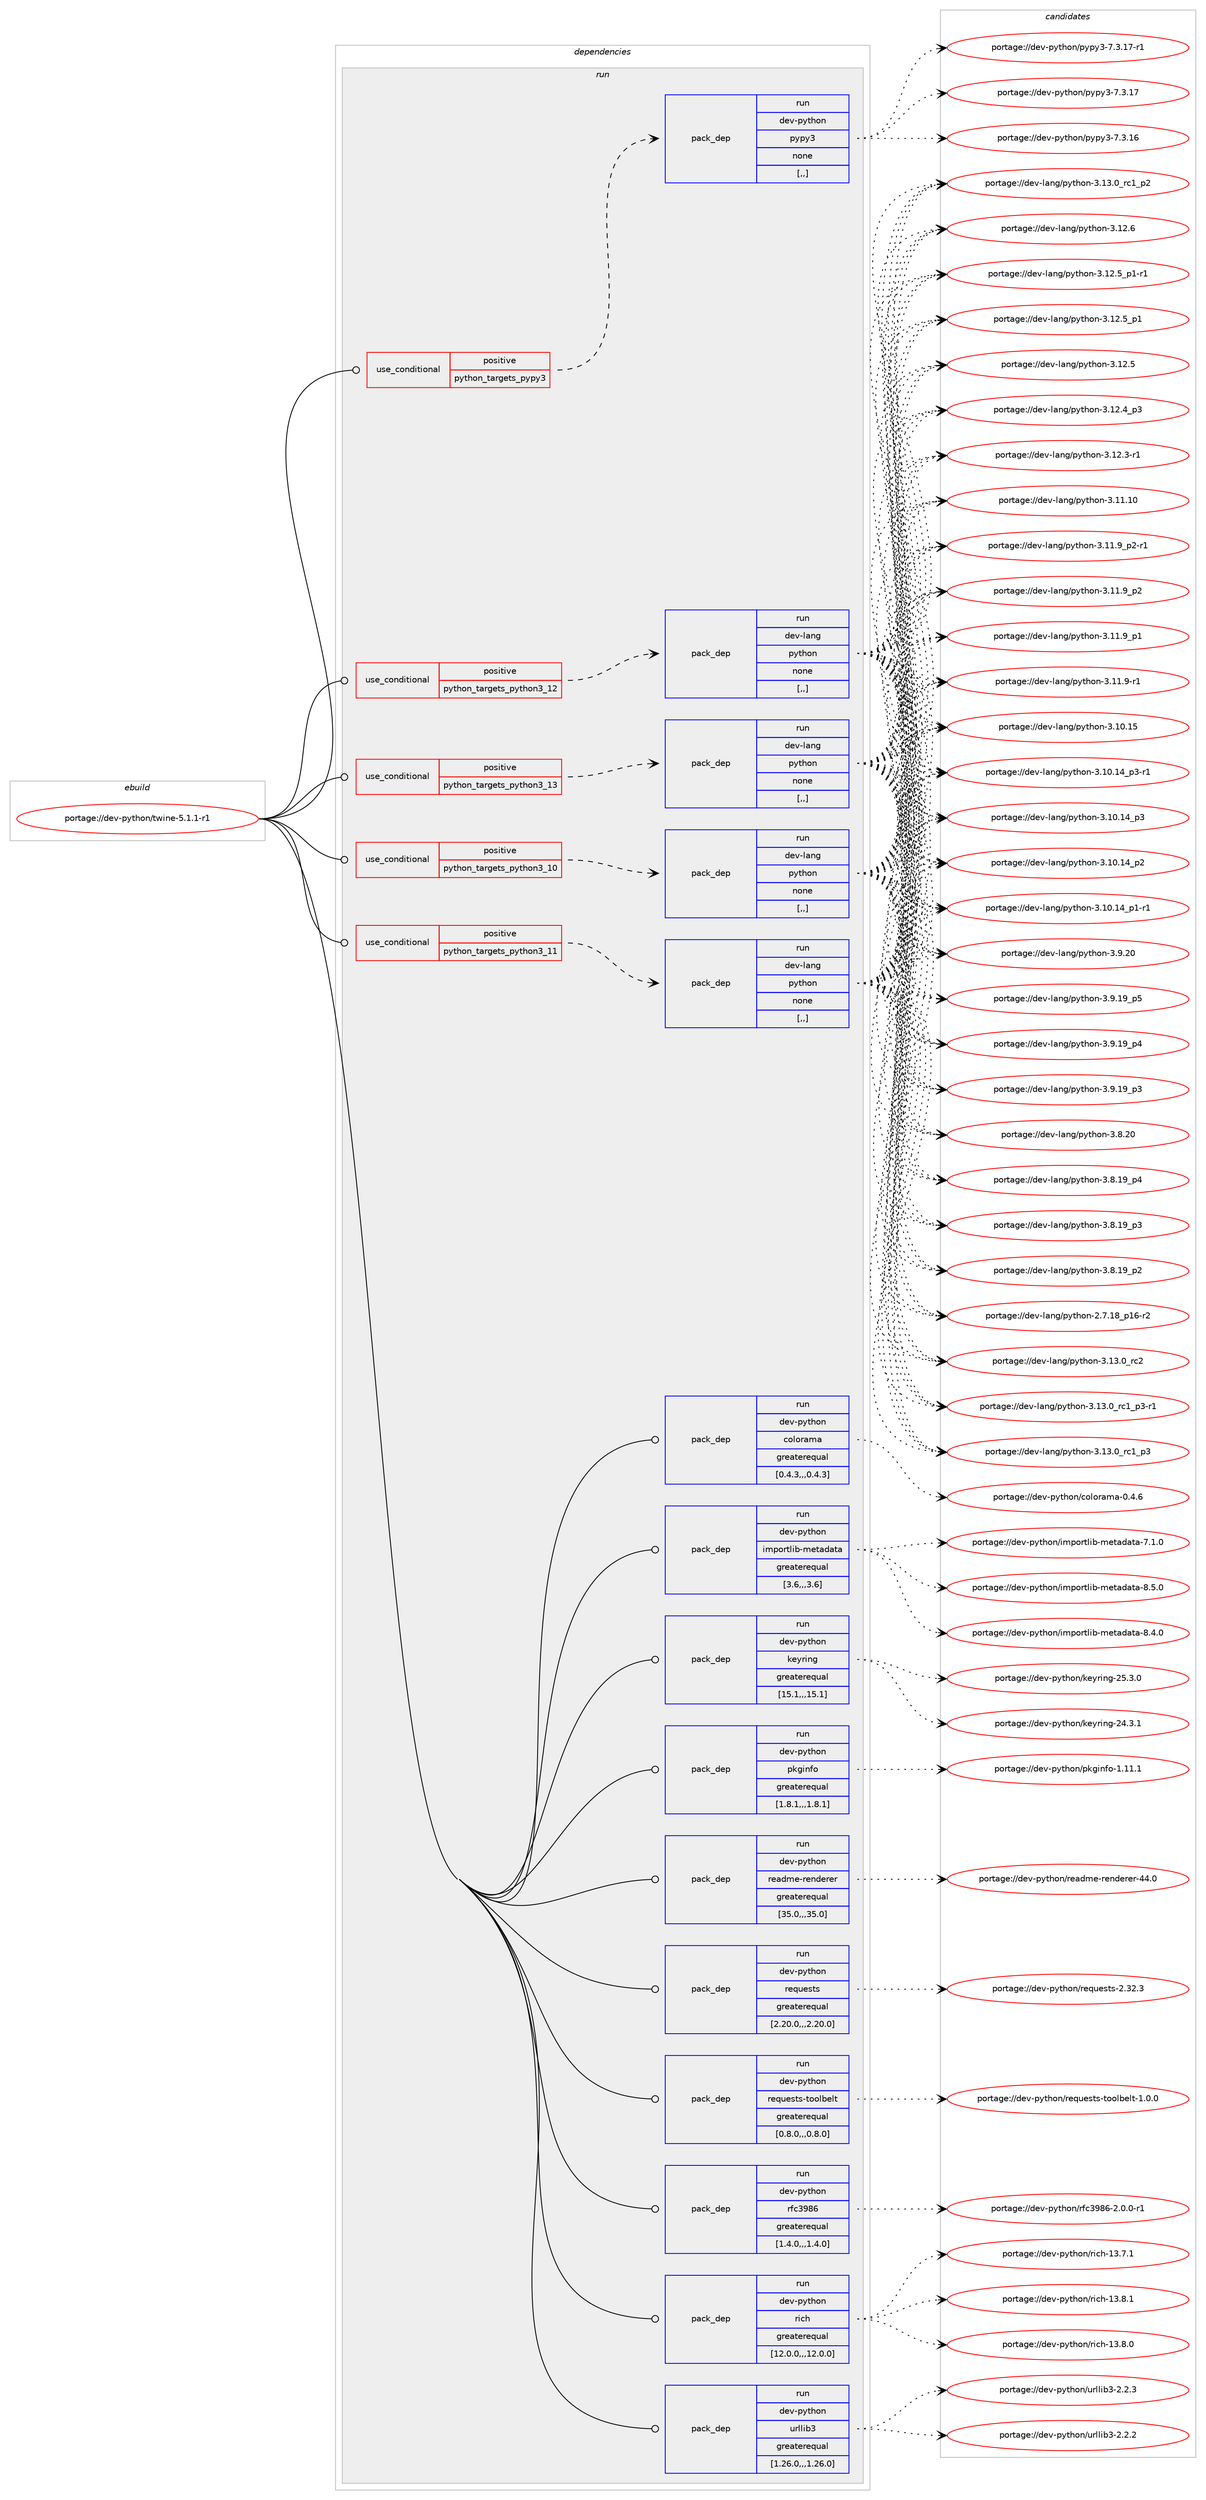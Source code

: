 digraph prolog {

# *************
# Graph options
# *************

newrank=true;
concentrate=true;
compound=true;
graph [rankdir=LR,fontname=Helvetica,fontsize=10,ranksep=1.5];#, ranksep=2.5, nodesep=0.2];
edge  [arrowhead=vee];
node  [fontname=Helvetica,fontsize=10];

# **********
# The ebuild
# **********

subgraph cluster_leftcol {
color=gray;
label=<<i>ebuild</i>>;
id [label="portage://dev-python/twine-5.1.1-r1", color=red, width=4, href="../dev-python/twine-5.1.1-r1.svg"];
}

# ****************
# The dependencies
# ****************

subgraph cluster_midcol {
color=gray;
label=<<i>dependencies</i>>;
subgraph cluster_compile {
fillcolor="#eeeeee";
style=filled;
label=<<i>compile</i>>;
}
subgraph cluster_compileandrun {
fillcolor="#eeeeee";
style=filled;
label=<<i>compile and run</i>>;
}
subgraph cluster_run {
fillcolor="#eeeeee";
style=filled;
label=<<i>run</i>>;
subgraph cond171386 {
dependency661655 [label=<<TABLE BORDER="0" CELLBORDER="1" CELLSPACING="0" CELLPADDING="4"><TR><TD ROWSPAN="3" CELLPADDING="10">use_conditional</TD></TR><TR><TD>positive</TD></TR><TR><TD>python_targets_pypy3</TD></TR></TABLE>>, shape=none, color=red];
subgraph pack485402 {
dependency661656 [label=<<TABLE BORDER="0" CELLBORDER="1" CELLSPACING="0" CELLPADDING="4" WIDTH="220"><TR><TD ROWSPAN="6" CELLPADDING="30">pack_dep</TD></TR><TR><TD WIDTH="110">run</TD></TR><TR><TD>dev-python</TD></TR><TR><TD>pypy3</TD></TR><TR><TD>none</TD></TR><TR><TD>[,,]</TD></TR></TABLE>>, shape=none, color=blue];
}
dependency661655:e -> dependency661656:w [weight=20,style="dashed",arrowhead="vee"];
}
id:e -> dependency661655:w [weight=20,style="solid",arrowhead="odot"];
subgraph cond171387 {
dependency661657 [label=<<TABLE BORDER="0" CELLBORDER="1" CELLSPACING="0" CELLPADDING="4"><TR><TD ROWSPAN="3" CELLPADDING="10">use_conditional</TD></TR><TR><TD>positive</TD></TR><TR><TD>python_targets_python3_10</TD></TR></TABLE>>, shape=none, color=red];
subgraph pack485403 {
dependency661658 [label=<<TABLE BORDER="0" CELLBORDER="1" CELLSPACING="0" CELLPADDING="4" WIDTH="220"><TR><TD ROWSPAN="6" CELLPADDING="30">pack_dep</TD></TR><TR><TD WIDTH="110">run</TD></TR><TR><TD>dev-lang</TD></TR><TR><TD>python</TD></TR><TR><TD>none</TD></TR><TR><TD>[,,]</TD></TR></TABLE>>, shape=none, color=blue];
}
dependency661657:e -> dependency661658:w [weight=20,style="dashed",arrowhead="vee"];
}
id:e -> dependency661657:w [weight=20,style="solid",arrowhead="odot"];
subgraph cond171388 {
dependency661659 [label=<<TABLE BORDER="0" CELLBORDER="1" CELLSPACING="0" CELLPADDING="4"><TR><TD ROWSPAN="3" CELLPADDING="10">use_conditional</TD></TR><TR><TD>positive</TD></TR><TR><TD>python_targets_python3_11</TD></TR></TABLE>>, shape=none, color=red];
subgraph pack485404 {
dependency661660 [label=<<TABLE BORDER="0" CELLBORDER="1" CELLSPACING="0" CELLPADDING="4" WIDTH="220"><TR><TD ROWSPAN="6" CELLPADDING="30">pack_dep</TD></TR><TR><TD WIDTH="110">run</TD></TR><TR><TD>dev-lang</TD></TR><TR><TD>python</TD></TR><TR><TD>none</TD></TR><TR><TD>[,,]</TD></TR></TABLE>>, shape=none, color=blue];
}
dependency661659:e -> dependency661660:w [weight=20,style="dashed",arrowhead="vee"];
}
id:e -> dependency661659:w [weight=20,style="solid",arrowhead="odot"];
subgraph cond171389 {
dependency661661 [label=<<TABLE BORDER="0" CELLBORDER="1" CELLSPACING="0" CELLPADDING="4"><TR><TD ROWSPAN="3" CELLPADDING="10">use_conditional</TD></TR><TR><TD>positive</TD></TR><TR><TD>python_targets_python3_12</TD></TR></TABLE>>, shape=none, color=red];
subgraph pack485405 {
dependency661662 [label=<<TABLE BORDER="0" CELLBORDER="1" CELLSPACING="0" CELLPADDING="4" WIDTH="220"><TR><TD ROWSPAN="6" CELLPADDING="30">pack_dep</TD></TR><TR><TD WIDTH="110">run</TD></TR><TR><TD>dev-lang</TD></TR><TR><TD>python</TD></TR><TR><TD>none</TD></TR><TR><TD>[,,]</TD></TR></TABLE>>, shape=none, color=blue];
}
dependency661661:e -> dependency661662:w [weight=20,style="dashed",arrowhead="vee"];
}
id:e -> dependency661661:w [weight=20,style="solid",arrowhead="odot"];
subgraph cond171390 {
dependency661663 [label=<<TABLE BORDER="0" CELLBORDER="1" CELLSPACING="0" CELLPADDING="4"><TR><TD ROWSPAN="3" CELLPADDING="10">use_conditional</TD></TR><TR><TD>positive</TD></TR><TR><TD>python_targets_python3_13</TD></TR></TABLE>>, shape=none, color=red];
subgraph pack485406 {
dependency661664 [label=<<TABLE BORDER="0" CELLBORDER="1" CELLSPACING="0" CELLPADDING="4" WIDTH="220"><TR><TD ROWSPAN="6" CELLPADDING="30">pack_dep</TD></TR><TR><TD WIDTH="110">run</TD></TR><TR><TD>dev-lang</TD></TR><TR><TD>python</TD></TR><TR><TD>none</TD></TR><TR><TD>[,,]</TD></TR></TABLE>>, shape=none, color=blue];
}
dependency661663:e -> dependency661664:w [weight=20,style="dashed",arrowhead="vee"];
}
id:e -> dependency661663:w [weight=20,style="solid",arrowhead="odot"];
subgraph pack485407 {
dependency661665 [label=<<TABLE BORDER="0" CELLBORDER="1" CELLSPACING="0" CELLPADDING="4" WIDTH="220"><TR><TD ROWSPAN="6" CELLPADDING="30">pack_dep</TD></TR><TR><TD WIDTH="110">run</TD></TR><TR><TD>dev-python</TD></TR><TR><TD>colorama</TD></TR><TR><TD>greaterequal</TD></TR><TR><TD>[0.4.3,,,0.4.3]</TD></TR></TABLE>>, shape=none, color=blue];
}
id:e -> dependency661665:w [weight=20,style="solid",arrowhead="odot"];
subgraph pack485408 {
dependency661666 [label=<<TABLE BORDER="0" CELLBORDER="1" CELLSPACING="0" CELLPADDING="4" WIDTH="220"><TR><TD ROWSPAN="6" CELLPADDING="30">pack_dep</TD></TR><TR><TD WIDTH="110">run</TD></TR><TR><TD>dev-python</TD></TR><TR><TD>importlib-metadata</TD></TR><TR><TD>greaterequal</TD></TR><TR><TD>[3.6,,,3.6]</TD></TR></TABLE>>, shape=none, color=blue];
}
id:e -> dependency661666:w [weight=20,style="solid",arrowhead="odot"];
subgraph pack485409 {
dependency661667 [label=<<TABLE BORDER="0" CELLBORDER="1" CELLSPACING="0" CELLPADDING="4" WIDTH="220"><TR><TD ROWSPAN="6" CELLPADDING="30">pack_dep</TD></TR><TR><TD WIDTH="110">run</TD></TR><TR><TD>dev-python</TD></TR><TR><TD>keyring</TD></TR><TR><TD>greaterequal</TD></TR><TR><TD>[15.1,,,15.1]</TD></TR></TABLE>>, shape=none, color=blue];
}
id:e -> dependency661667:w [weight=20,style="solid",arrowhead="odot"];
subgraph pack485410 {
dependency661668 [label=<<TABLE BORDER="0" CELLBORDER="1" CELLSPACING="0" CELLPADDING="4" WIDTH="220"><TR><TD ROWSPAN="6" CELLPADDING="30">pack_dep</TD></TR><TR><TD WIDTH="110">run</TD></TR><TR><TD>dev-python</TD></TR><TR><TD>pkginfo</TD></TR><TR><TD>greaterequal</TD></TR><TR><TD>[1.8.1,,,1.8.1]</TD></TR></TABLE>>, shape=none, color=blue];
}
id:e -> dependency661668:w [weight=20,style="solid",arrowhead="odot"];
subgraph pack485411 {
dependency661669 [label=<<TABLE BORDER="0" CELLBORDER="1" CELLSPACING="0" CELLPADDING="4" WIDTH="220"><TR><TD ROWSPAN="6" CELLPADDING="30">pack_dep</TD></TR><TR><TD WIDTH="110">run</TD></TR><TR><TD>dev-python</TD></TR><TR><TD>readme-renderer</TD></TR><TR><TD>greaterequal</TD></TR><TR><TD>[35.0,,,35.0]</TD></TR></TABLE>>, shape=none, color=blue];
}
id:e -> dependency661669:w [weight=20,style="solid",arrowhead="odot"];
subgraph pack485412 {
dependency661670 [label=<<TABLE BORDER="0" CELLBORDER="1" CELLSPACING="0" CELLPADDING="4" WIDTH="220"><TR><TD ROWSPAN="6" CELLPADDING="30">pack_dep</TD></TR><TR><TD WIDTH="110">run</TD></TR><TR><TD>dev-python</TD></TR><TR><TD>requests</TD></TR><TR><TD>greaterequal</TD></TR><TR><TD>[2.20.0,,,2.20.0]</TD></TR></TABLE>>, shape=none, color=blue];
}
id:e -> dependency661670:w [weight=20,style="solid",arrowhead="odot"];
subgraph pack485413 {
dependency661671 [label=<<TABLE BORDER="0" CELLBORDER="1" CELLSPACING="0" CELLPADDING="4" WIDTH="220"><TR><TD ROWSPAN="6" CELLPADDING="30">pack_dep</TD></TR><TR><TD WIDTH="110">run</TD></TR><TR><TD>dev-python</TD></TR><TR><TD>requests-toolbelt</TD></TR><TR><TD>greaterequal</TD></TR><TR><TD>[0.8.0,,,0.8.0]</TD></TR></TABLE>>, shape=none, color=blue];
}
id:e -> dependency661671:w [weight=20,style="solid",arrowhead="odot"];
subgraph pack485414 {
dependency661672 [label=<<TABLE BORDER="0" CELLBORDER="1" CELLSPACING="0" CELLPADDING="4" WIDTH="220"><TR><TD ROWSPAN="6" CELLPADDING="30">pack_dep</TD></TR><TR><TD WIDTH="110">run</TD></TR><TR><TD>dev-python</TD></TR><TR><TD>rfc3986</TD></TR><TR><TD>greaterequal</TD></TR><TR><TD>[1.4.0,,,1.4.0]</TD></TR></TABLE>>, shape=none, color=blue];
}
id:e -> dependency661672:w [weight=20,style="solid",arrowhead="odot"];
subgraph pack485415 {
dependency661673 [label=<<TABLE BORDER="0" CELLBORDER="1" CELLSPACING="0" CELLPADDING="4" WIDTH="220"><TR><TD ROWSPAN="6" CELLPADDING="30">pack_dep</TD></TR><TR><TD WIDTH="110">run</TD></TR><TR><TD>dev-python</TD></TR><TR><TD>rich</TD></TR><TR><TD>greaterequal</TD></TR><TR><TD>[12.0.0,,,12.0.0]</TD></TR></TABLE>>, shape=none, color=blue];
}
id:e -> dependency661673:w [weight=20,style="solid",arrowhead="odot"];
subgraph pack485416 {
dependency661674 [label=<<TABLE BORDER="0" CELLBORDER="1" CELLSPACING="0" CELLPADDING="4" WIDTH="220"><TR><TD ROWSPAN="6" CELLPADDING="30">pack_dep</TD></TR><TR><TD WIDTH="110">run</TD></TR><TR><TD>dev-python</TD></TR><TR><TD>urllib3</TD></TR><TR><TD>greaterequal</TD></TR><TR><TD>[1.26.0,,,1.26.0]</TD></TR></TABLE>>, shape=none, color=blue];
}
id:e -> dependency661674:w [weight=20,style="solid",arrowhead="odot"];
}
}

# **************
# The candidates
# **************

subgraph cluster_choices {
rank=same;
color=gray;
label=<<i>candidates</i>>;

subgraph choice485402 {
color=black;
nodesep=1;
choice100101118451121211161041111104711212111212151455546514649554511449 [label="portage://dev-python/pypy3-7.3.17-r1", color=red, width=4,href="../dev-python/pypy3-7.3.17-r1.svg"];
choice10010111845112121116104111110471121211121215145554651464955 [label="portage://dev-python/pypy3-7.3.17", color=red, width=4,href="../dev-python/pypy3-7.3.17.svg"];
choice10010111845112121116104111110471121211121215145554651464954 [label="portage://dev-python/pypy3-7.3.16", color=red, width=4,href="../dev-python/pypy3-7.3.16.svg"];
dependency661656:e -> choice100101118451121211161041111104711212111212151455546514649554511449:w [style=dotted,weight="100"];
dependency661656:e -> choice10010111845112121116104111110471121211121215145554651464955:w [style=dotted,weight="100"];
dependency661656:e -> choice10010111845112121116104111110471121211121215145554651464954:w [style=dotted,weight="100"];
}
subgraph choice485403 {
color=black;
nodesep=1;
choice10010111845108971101034711212111610411111045514649514648951149950 [label="portage://dev-lang/python-3.13.0_rc2", color=red, width=4,href="../dev-lang/python-3.13.0_rc2.svg"];
choice1001011184510897110103471121211161041111104551464951464895114994995112514511449 [label="portage://dev-lang/python-3.13.0_rc1_p3-r1", color=red, width=4,href="../dev-lang/python-3.13.0_rc1_p3-r1.svg"];
choice100101118451089711010347112121116104111110455146495146489511499499511251 [label="portage://dev-lang/python-3.13.0_rc1_p3", color=red, width=4,href="../dev-lang/python-3.13.0_rc1_p3.svg"];
choice100101118451089711010347112121116104111110455146495146489511499499511250 [label="portage://dev-lang/python-3.13.0_rc1_p2", color=red, width=4,href="../dev-lang/python-3.13.0_rc1_p2.svg"];
choice10010111845108971101034711212111610411111045514649504654 [label="portage://dev-lang/python-3.12.6", color=red, width=4,href="../dev-lang/python-3.12.6.svg"];
choice1001011184510897110103471121211161041111104551464950465395112494511449 [label="portage://dev-lang/python-3.12.5_p1-r1", color=red, width=4,href="../dev-lang/python-3.12.5_p1-r1.svg"];
choice100101118451089711010347112121116104111110455146495046539511249 [label="portage://dev-lang/python-3.12.5_p1", color=red, width=4,href="../dev-lang/python-3.12.5_p1.svg"];
choice10010111845108971101034711212111610411111045514649504653 [label="portage://dev-lang/python-3.12.5", color=red, width=4,href="../dev-lang/python-3.12.5.svg"];
choice100101118451089711010347112121116104111110455146495046529511251 [label="portage://dev-lang/python-3.12.4_p3", color=red, width=4,href="../dev-lang/python-3.12.4_p3.svg"];
choice100101118451089711010347112121116104111110455146495046514511449 [label="portage://dev-lang/python-3.12.3-r1", color=red, width=4,href="../dev-lang/python-3.12.3-r1.svg"];
choice1001011184510897110103471121211161041111104551464949464948 [label="portage://dev-lang/python-3.11.10", color=red, width=4,href="../dev-lang/python-3.11.10.svg"];
choice1001011184510897110103471121211161041111104551464949465795112504511449 [label="portage://dev-lang/python-3.11.9_p2-r1", color=red, width=4,href="../dev-lang/python-3.11.9_p2-r1.svg"];
choice100101118451089711010347112121116104111110455146494946579511250 [label="portage://dev-lang/python-3.11.9_p2", color=red, width=4,href="../dev-lang/python-3.11.9_p2.svg"];
choice100101118451089711010347112121116104111110455146494946579511249 [label="portage://dev-lang/python-3.11.9_p1", color=red, width=4,href="../dev-lang/python-3.11.9_p1.svg"];
choice100101118451089711010347112121116104111110455146494946574511449 [label="portage://dev-lang/python-3.11.9-r1", color=red, width=4,href="../dev-lang/python-3.11.9-r1.svg"];
choice1001011184510897110103471121211161041111104551464948464953 [label="portage://dev-lang/python-3.10.15", color=red, width=4,href="../dev-lang/python-3.10.15.svg"];
choice100101118451089711010347112121116104111110455146494846495295112514511449 [label="portage://dev-lang/python-3.10.14_p3-r1", color=red, width=4,href="../dev-lang/python-3.10.14_p3-r1.svg"];
choice10010111845108971101034711212111610411111045514649484649529511251 [label="portage://dev-lang/python-3.10.14_p3", color=red, width=4,href="../dev-lang/python-3.10.14_p3.svg"];
choice10010111845108971101034711212111610411111045514649484649529511250 [label="portage://dev-lang/python-3.10.14_p2", color=red, width=4,href="../dev-lang/python-3.10.14_p2.svg"];
choice100101118451089711010347112121116104111110455146494846495295112494511449 [label="portage://dev-lang/python-3.10.14_p1-r1", color=red, width=4,href="../dev-lang/python-3.10.14_p1-r1.svg"];
choice10010111845108971101034711212111610411111045514657465048 [label="portage://dev-lang/python-3.9.20", color=red, width=4,href="../dev-lang/python-3.9.20.svg"];
choice100101118451089711010347112121116104111110455146574649579511253 [label="portage://dev-lang/python-3.9.19_p5", color=red, width=4,href="../dev-lang/python-3.9.19_p5.svg"];
choice100101118451089711010347112121116104111110455146574649579511252 [label="portage://dev-lang/python-3.9.19_p4", color=red, width=4,href="../dev-lang/python-3.9.19_p4.svg"];
choice100101118451089711010347112121116104111110455146574649579511251 [label="portage://dev-lang/python-3.9.19_p3", color=red, width=4,href="../dev-lang/python-3.9.19_p3.svg"];
choice10010111845108971101034711212111610411111045514656465048 [label="portage://dev-lang/python-3.8.20", color=red, width=4,href="../dev-lang/python-3.8.20.svg"];
choice100101118451089711010347112121116104111110455146564649579511252 [label="portage://dev-lang/python-3.8.19_p4", color=red, width=4,href="../dev-lang/python-3.8.19_p4.svg"];
choice100101118451089711010347112121116104111110455146564649579511251 [label="portage://dev-lang/python-3.8.19_p3", color=red, width=4,href="../dev-lang/python-3.8.19_p3.svg"];
choice100101118451089711010347112121116104111110455146564649579511250 [label="portage://dev-lang/python-3.8.19_p2", color=red, width=4,href="../dev-lang/python-3.8.19_p2.svg"];
choice100101118451089711010347112121116104111110455046554649569511249544511450 [label="portage://dev-lang/python-2.7.18_p16-r2", color=red, width=4,href="../dev-lang/python-2.7.18_p16-r2.svg"];
dependency661658:e -> choice10010111845108971101034711212111610411111045514649514648951149950:w [style=dotted,weight="100"];
dependency661658:e -> choice1001011184510897110103471121211161041111104551464951464895114994995112514511449:w [style=dotted,weight="100"];
dependency661658:e -> choice100101118451089711010347112121116104111110455146495146489511499499511251:w [style=dotted,weight="100"];
dependency661658:e -> choice100101118451089711010347112121116104111110455146495146489511499499511250:w [style=dotted,weight="100"];
dependency661658:e -> choice10010111845108971101034711212111610411111045514649504654:w [style=dotted,weight="100"];
dependency661658:e -> choice1001011184510897110103471121211161041111104551464950465395112494511449:w [style=dotted,weight="100"];
dependency661658:e -> choice100101118451089711010347112121116104111110455146495046539511249:w [style=dotted,weight="100"];
dependency661658:e -> choice10010111845108971101034711212111610411111045514649504653:w [style=dotted,weight="100"];
dependency661658:e -> choice100101118451089711010347112121116104111110455146495046529511251:w [style=dotted,weight="100"];
dependency661658:e -> choice100101118451089711010347112121116104111110455146495046514511449:w [style=dotted,weight="100"];
dependency661658:e -> choice1001011184510897110103471121211161041111104551464949464948:w [style=dotted,weight="100"];
dependency661658:e -> choice1001011184510897110103471121211161041111104551464949465795112504511449:w [style=dotted,weight="100"];
dependency661658:e -> choice100101118451089711010347112121116104111110455146494946579511250:w [style=dotted,weight="100"];
dependency661658:e -> choice100101118451089711010347112121116104111110455146494946579511249:w [style=dotted,weight="100"];
dependency661658:e -> choice100101118451089711010347112121116104111110455146494946574511449:w [style=dotted,weight="100"];
dependency661658:e -> choice1001011184510897110103471121211161041111104551464948464953:w [style=dotted,weight="100"];
dependency661658:e -> choice100101118451089711010347112121116104111110455146494846495295112514511449:w [style=dotted,weight="100"];
dependency661658:e -> choice10010111845108971101034711212111610411111045514649484649529511251:w [style=dotted,weight="100"];
dependency661658:e -> choice10010111845108971101034711212111610411111045514649484649529511250:w [style=dotted,weight="100"];
dependency661658:e -> choice100101118451089711010347112121116104111110455146494846495295112494511449:w [style=dotted,weight="100"];
dependency661658:e -> choice10010111845108971101034711212111610411111045514657465048:w [style=dotted,weight="100"];
dependency661658:e -> choice100101118451089711010347112121116104111110455146574649579511253:w [style=dotted,weight="100"];
dependency661658:e -> choice100101118451089711010347112121116104111110455146574649579511252:w [style=dotted,weight="100"];
dependency661658:e -> choice100101118451089711010347112121116104111110455146574649579511251:w [style=dotted,weight="100"];
dependency661658:e -> choice10010111845108971101034711212111610411111045514656465048:w [style=dotted,weight="100"];
dependency661658:e -> choice100101118451089711010347112121116104111110455146564649579511252:w [style=dotted,weight="100"];
dependency661658:e -> choice100101118451089711010347112121116104111110455146564649579511251:w [style=dotted,weight="100"];
dependency661658:e -> choice100101118451089711010347112121116104111110455146564649579511250:w [style=dotted,weight="100"];
dependency661658:e -> choice100101118451089711010347112121116104111110455046554649569511249544511450:w [style=dotted,weight="100"];
}
subgraph choice485404 {
color=black;
nodesep=1;
choice10010111845108971101034711212111610411111045514649514648951149950 [label="portage://dev-lang/python-3.13.0_rc2", color=red, width=4,href="../dev-lang/python-3.13.0_rc2.svg"];
choice1001011184510897110103471121211161041111104551464951464895114994995112514511449 [label="portage://dev-lang/python-3.13.0_rc1_p3-r1", color=red, width=4,href="../dev-lang/python-3.13.0_rc1_p3-r1.svg"];
choice100101118451089711010347112121116104111110455146495146489511499499511251 [label="portage://dev-lang/python-3.13.0_rc1_p3", color=red, width=4,href="../dev-lang/python-3.13.0_rc1_p3.svg"];
choice100101118451089711010347112121116104111110455146495146489511499499511250 [label="portage://dev-lang/python-3.13.0_rc1_p2", color=red, width=4,href="../dev-lang/python-3.13.0_rc1_p2.svg"];
choice10010111845108971101034711212111610411111045514649504654 [label="portage://dev-lang/python-3.12.6", color=red, width=4,href="../dev-lang/python-3.12.6.svg"];
choice1001011184510897110103471121211161041111104551464950465395112494511449 [label="portage://dev-lang/python-3.12.5_p1-r1", color=red, width=4,href="../dev-lang/python-3.12.5_p1-r1.svg"];
choice100101118451089711010347112121116104111110455146495046539511249 [label="portage://dev-lang/python-3.12.5_p1", color=red, width=4,href="../dev-lang/python-3.12.5_p1.svg"];
choice10010111845108971101034711212111610411111045514649504653 [label="portage://dev-lang/python-3.12.5", color=red, width=4,href="../dev-lang/python-3.12.5.svg"];
choice100101118451089711010347112121116104111110455146495046529511251 [label="portage://dev-lang/python-3.12.4_p3", color=red, width=4,href="../dev-lang/python-3.12.4_p3.svg"];
choice100101118451089711010347112121116104111110455146495046514511449 [label="portage://dev-lang/python-3.12.3-r1", color=red, width=4,href="../dev-lang/python-3.12.3-r1.svg"];
choice1001011184510897110103471121211161041111104551464949464948 [label="portage://dev-lang/python-3.11.10", color=red, width=4,href="../dev-lang/python-3.11.10.svg"];
choice1001011184510897110103471121211161041111104551464949465795112504511449 [label="portage://dev-lang/python-3.11.9_p2-r1", color=red, width=4,href="../dev-lang/python-3.11.9_p2-r1.svg"];
choice100101118451089711010347112121116104111110455146494946579511250 [label="portage://dev-lang/python-3.11.9_p2", color=red, width=4,href="../dev-lang/python-3.11.9_p2.svg"];
choice100101118451089711010347112121116104111110455146494946579511249 [label="portage://dev-lang/python-3.11.9_p1", color=red, width=4,href="../dev-lang/python-3.11.9_p1.svg"];
choice100101118451089711010347112121116104111110455146494946574511449 [label="portage://dev-lang/python-3.11.9-r1", color=red, width=4,href="../dev-lang/python-3.11.9-r1.svg"];
choice1001011184510897110103471121211161041111104551464948464953 [label="portage://dev-lang/python-3.10.15", color=red, width=4,href="../dev-lang/python-3.10.15.svg"];
choice100101118451089711010347112121116104111110455146494846495295112514511449 [label="portage://dev-lang/python-3.10.14_p3-r1", color=red, width=4,href="../dev-lang/python-3.10.14_p3-r1.svg"];
choice10010111845108971101034711212111610411111045514649484649529511251 [label="portage://dev-lang/python-3.10.14_p3", color=red, width=4,href="../dev-lang/python-3.10.14_p3.svg"];
choice10010111845108971101034711212111610411111045514649484649529511250 [label="portage://dev-lang/python-3.10.14_p2", color=red, width=4,href="../dev-lang/python-3.10.14_p2.svg"];
choice100101118451089711010347112121116104111110455146494846495295112494511449 [label="portage://dev-lang/python-3.10.14_p1-r1", color=red, width=4,href="../dev-lang/python-3.10.14_p1-r1.svg"];
choice10010111845108971101034711212111610411111045514657465048 [label="portage://dev-lang/python-3.9.20", color=red, width=4,href="../dev-lang/python-3.9.20.svg"];
choice100101118451089711010347112121116104111110455146574649579511253 [label="portage://dev-lang/python-3.9.19_p5", color=red, width=4,href="../dev-lang/python-3.9.19_p5.svg"];
choice100101118451089711010347112121116104111110455146574649579511252 [label="portage://dev-lang/python-3.9.19_p4", color=red, width=4,href="../dev-lang/python-3.9.19_p4.svg"];
choice100101118451089711010347112121116104111110455146574649579511251 [label="portage://dev-lang/python-3.9.19_p3", color=red, width=4,href="../dev-lang/python-3.9.19_p3.svg"];
choice10010111845108971101034711212111610411111045514656465048 [label="portage://dev-lang/python-3.8.20", color=red, width=4,href="../dev-lang/python-3.8.20.svg"];
choice100101118451089711010347112121116104111110455146564649579511252 [label="portage://dev-lang/python-3.8.19_p4", color=red, width=4,href="../dev-lang/python-3.8.19_p4.svg"];
choice100101118451089711010347112121116104111110455146564649579511251 [label="portage://dev-lang/python-3.8.19_p3", color=red, width=4,href="../dev-lang/python-3.8.19_p3.svg"];
choice100101118451089711010347112121116104111110455146564649579511250 [label="portage://dev-lang/python-3.8.19_p2", color=red, width=4,href="../dev-lang/python-3.8.19_p2.svg"];
choice100101118451089711010347112121116104111110455046554649569511249544511450 [label="portage://dev-lang/python-2.7.18_p16-r2", color=red, width=4,href="../dev-lang/python-2.7.18_p16-r2.svg"];
dependency661660:e -> choice10010111845108971101034711212111610411111045514649514648951149950:w [style=dotted,weight="100"];
dependency661660:e -> choice1001011184510897110103471121211161041111104551464951464895114994995112514511449:w [style=dotted,weight="100"];
dependency661660:e -> choice100101118451089711010347112121116104111110455146495146489511499499511251:w [style=dotted,weight="100"];
dependency661660:e -> choice100101118451089711010347112121116104111110455146495146489511499499511250:w [style=dotted,weight="100"];
dependency661660:e -> choice10010111845108971101034711212111610411111045514649504654:w [style=dotted,weight="100"];
dependency661660:e -> choice1001011184510897110103471121211161041111104551464950465395112494511449:w [style=dotted,weight="100"];
dependency661660:e -> choice100101118451089711010347112121116104111110455146495046539511249:w [style=dotted,weight="100"];
dependency661660:e -> choice10010111845108971101034711212111610411111045514649504653:w [style=dotted,weight="100"];
dependency661660:e -> choice100101118451089711010347112121116104111110455146495046529511251:w [style=dotted,weight="100"];
dependency661660:e -> choice100101118451089711010347112121116104111110455146495046514511449:w [style=dotted,weight="100"];
dependency661660:e -> choice1001011184510897110103471121211161041111104551464949464948:w [style=dotted,weight="100"];
dependency661660:e -> choice1001011184510897110103471121211161041111104551464949465795112504511449:w [style=dotted,weight="100"];
dependency661660:e -> choice100101118451089711010347112121116104111110455146494946579511250:w [style=dotted,weight="100"];
dependency661660:e -> choice100101118451089711010347112121116104111110455146494946579511249:w [style=dotted,weight="100"];
dependency661660:e -> choice100101118451089711010347112121116104111110455146494946574511449:w [style=dotted,weight="100"];
dependency661660:e -> choice1001011184510897110103471121211161041111104551464948464953:w [style=dotted,weight="100"];
dependency661660:e -> choice100101118451089711010347112121116104111110455146494846495295112514511449:w [style=dotted,weight="100"];
dependency661660:e -> choice10010111845108971101034711212111610411111045514649484649529511251:w [style=dotted,weight="100"];
dependency661660:e -> choice10010111845108971101034711212111610411111045514649484649529511250:w [style=dotted,weight="100"];
dependency661660:e -> choice100101118451089711010347112121116104111110455146494846495295112494511449:w [style=dotted,weight="100"];
dependency661660:e -> choice10010111845108971101034711212111610411111045514657465048:w [style=dotted,weight="100"];
dependency661660:e -> choice100101118451089711010347112121116104111110455146574649579511253:w [style=dotted,weight="100"];
dependency661660:e -> choice100101118451089711010347112121116104111110455146574649579511252:w [style=dotted,weight="100"];
dependency661660:e -> choice100101118451089711010347112121116104111110455146574649579511251:w [style=dotted,weight="100"];
dependency661660:e -> choice10010111845108971101034711212111610411111045514656465048:w [style=dotted,weight="100"];
dependency661660:e -> choice100101118451089711010347112121116104111110455146564649579511252:w [style=dotted,weight="100"];
dependency661660:e -> choice100101118451089711010347112121116104111110455146564649579511251:w [style=dotted,weight="100"];
dependency661660:e -> choice100101118451089711010347112121116104111110455146564649579511250:w [style=dotted,weight="100"];
dependency661660:e -> choice100101118451089711010347112121116104111110455046554649569511249544511450:w [style=dotted,weight="100"];
}
subgraph choice485405 {
color=black;
nodesep=1;
choice10010111845108971101034711212111610411111045514649514648951149950 [label="portage://dev-lang/python-3.13.0_rc2", color=red, width=4,href="../dev-lang/python-3.13.0_rc2.svg"];
choice1001011184510897110103471121211161041111104551464951464895114994995112514511449 [label="portage://dev-lang/python-3.13.0_rc1_p3-r1", color=red, width=4,href="../dev-lang/python-3.13.0_rc1_p3-r1.svg"];
choice100101118451089711010347112121116104111110455146495146489511499499511251 [label="portage://dev-lang/python-3.13.0_rc1_p3", color=red, width=4,href="../dev-lang/python-3.13.0_rc1_p3.svg"];
choice100101118451089711010347112121116104111110455146495146489511499499511250 [label="portage://dev-lang/python-3.13.0_rc1_p2", color=red, width=4,href="../dev-lang/python-3.13.0_rc1_p2.svg"];
choice10010111845108971101034711212111610411111045514649504654 [label="portage://dev-lang/python-3.12.6", color=red, width=4,href="../dev-lang/python-3.12.6.svg"];
choice1001011184510897110103471121211161041111104551464950465395112494511449 [label="portage://dev-lang/python-3.12.5_p1-r1", color=red, width=4,href="../dev-lang/python-3.12.5_p1-r1.svg"];
choice100101118451089711010347112121116104111110455146495046539511249 [label="portage://dev-lang/python-3.12.5_p1", color=red, width=4,href="../dev-lang/python-3.12.5_p1.svg"];
choice10010111845108971101034711212111610411111045514649504653 [label="portage://dev-lang/python-3.12.5", color=red, width=4,href="../dev-lang/python-3.12.5.svg"];
choice100101118451089711010347112121116104111110455146495046529511251 [label="portage://dev-lang/python-3.12.4_p3", color=red, width=4,href="../dev-lang/python-3.12.4_p3.svg"];
choice100101118451089711010347112121116104111110455146495046514511449 [label="portage://dev-lang/python-3.12.3-r1", color=red, width=4,href="../dev-lang/python-3.12.3-r1.svg"];
choice1001011184510897110103471121211161041111104551464949464948 [label="portage://dev-lang/python-3.11.10", color=red, width=4,href="../dev-lang/python-3.11.10.svg"];
choice1001011184510897110103471121211161041111104551464949465795112504511449 [label="portage://dev-lang/python-3.11.9_p2-r1", color=red, width=4,href="../dev-lang/python-3.11.9_p2-r1.svg"];
choice100101118451089711010347112121116104111110455146494946579511250 [label="portage://dev-lang/python-3.11.9_p2", color=red, width=4,href="../dev-lang/python-3.11.9_p2.svg"];
choice100101118451089711010347112121116104111110455146494946579511249 [label="portage://dev-lang/python-3.11.9_p1", color=red, width=4,href="../dev-lang/python-3.11.9_p1.svg"];
choice100101118451089711010347112121116104111110455146494946574511449 [label="portage://dev-lang/python-3.11.9-r1", color=red, width=4,href="../dev-lang/python-3.11.9-r1.svg"];
choice1001011184510897110103471121211161041111104551464948464953 [label="portage://dev-lang/python-3.10.15", color=red, width=4,href="../dev-lang/python-3.10.15.svg"];
choice100101118451089711010347112121116104111110455146494846495295112514511449 [label="portage://dev-lang/python-3.10.14_p3-r1", color=red, width=4,href="../dev-lang/python-3.10.14_p3-r1.svg"];
choice10010111845108971101034711212111610411111045514649484649529511251 [label="portage://dev-lang/python-3.10.14_p3", color=red, width=4,href="../dev-lang/python-3.10.14_p3.svg"];
choice10010111845108971101034711212111610411111045514649484649529511250 [label="portage://dev-lang/python-3.10.14_p2", color=red, width=4,href="../dev-lang/python-3.10.14_p2.svg"];
choice100101118451089711010347112121116104111110455146494846495295112494511449 [label="portage://dev-lang/python-3.10.14_p1-r1", color=red, width=4,href="../dev-lang/python-3.10.14_p1-r1.svg"];
choice10010111845108971101034711212111610411111045514657465048 [label="portage://dev-lang/python-3.9.20", color=red, width=4,href="../dev-lang/python-3.9.20.svg"];
choice100101118451089711010347112121116104111110455146574649579511253 [label="portage://dev-lang/python-3.9.19_p5", color=red, width=4,href="../dev-lang/python-3.9.19_p5.svg"];
choice100101118451089711010347112121116104111110455146574649579511252 [label="portage://dev-lang/python-3.9.19_p4", color=red, width=4,href="../dev-lang/python-3.9.19_p4.svg"];
choice100101118451089711010347112121116104111110455146574649579511251 [label="portage://dev-lang/python-3.9.19_p3", color=red, width=4,href="../dev-lang/python-3.9.19_p3.svg"];
choice10010111845108971101034711212111610411111045514656465048 [label="portage://dev-lang/python-3.8.20", color=red, width=4,href="../dev-lang/python-3.8.20.svg"];
choice100101118451089711010347112121116104111110455146564649579511252 [label="portage://dev-lang/python-3.8.19_p4", color=red, width=4,href="../dev-lang/python-3.8.19_p4.svg"];
choice100101118451089711010347112121116104111110455146564649579511251 [label="portage://dev-lang/python-3.8.19_p3", color=red, width=4,href="../dev-lang/python-3.8.19_p3.svg"];
choice100101118451089711010347112121116104111110455146564649579511250 [label="portage://dev-lang/python-3.8.19_p2", color=red, width=4,href="../dev-lang/python-3.8.19_p2.svg"];
choice100101118451089711010347112121116104111110455046554649569511249544511450 [label="portage://dev-lang/python-2.7.18_p16-r2", color=red, width=4,href="../dev-lang/python-2.7.18_p16-r2.svg"];
dependency661662:e -> choice10010111845108971101034711212111610411111045514649514648951149950:w [style=dotted,weight="100"];
dependency661662:e -> choice1001011184510897110103471121211161041111104551464951464895114994995112514511449:w [style=dotted,weight="100"];
dependency661662:e -> choice100101118451089711010347112121116104111110455146495146489511499499511251:w [style=dotted,weight="100"];
dependency661662:e -> choice100101118451089711010347112121116104111110455146495146489511499499511250:w [style=dotted,weight="100"];
dependency661662:e -> choice10010111845108971101034711212111610411111045514649504654:w [style=dotted,weight="100"];
dependency661662:e -> choice1001011184510897110103471121211161041111104551464950465395112494511449:w [style=dotted,weight="100"];
dependency661662:e -> choice100101118451089711010347112121116104111110455146495046539511249:w [style=dotted,weight="100"];
dependency661662:e -> choice10010111845108971101034711212111610411111045514649504653:w [style=dotted,weight="100"];
dependency661662:e -> choice100101118451089711010347112121116104111110455146495046529511251:w [style=dotted,weight="100"];
dependency661662:e -> choice100101118451089711010347112121116104111110455146495046514511449:w [style=dotted,weight="100"];
dependency661662:e -> choice1001011184510897110103471121211161041111104551464949464948:w [style=dotted,weight="100"];
dependency661662:e -> choice1001011184510897110103471121211161041111104551464949465795112504511449:w [style=dotted,weight="100"];
dependency661662:e -> choice100101118451089711010347112121116104111110455146494946579511250:w [style=dotted,weight="100"];
dependency661662:e -> choice100101118451089711010347112121116104111110455146494946579511249:w [style=dotted,weight="100"];
dependency661662:e -> choice100101118451089711010347112121116104111110455146494946574511449:w [style=dotted,weight="100"];
dependency661662:e -> choice1001011184510897110103471121211161041111104551464948464953:w [style=dotted,weight="100"];
dependency661662:e -> choice100101118451089711010347112121116104111110455146494846495295112514511449:w [style=dotted,weight="100"];
dependency661662:e -> choice10010111845108971101034711212111610411111045514649484649529511251:w [style=dotted,weight="100"];
dependency661662:e -> choice10010111845108971101034711212111610411111045514649484649529511250:w [style=dotted,weight="100"];
dependency661662:e -> choice100101118451089711010347112121116104111110455146494846495295112494511449:w [style=dotted,weight="100"];
dependency661662:e -> choice10010111845108971101034711212111610411111045514657465048:w [style=dotted,weight="100"];
dependency661662:e -> choice100101118451089711010347112121116104111110455146574649579511253:w [style=dotted,weight="100"];
dependency661662:e -> choice100101118451089711010347112121116104111110455146574649579511252:w [style=dotted,weight="100"];
dependency661662:e -> choice100101118451089711010347112121116104111110455146574649579511251:w [style=dotted,weight="100"];
dependency661662:e -> choice10010111845108971101034711212111610411111045514656465048:w [style=dotted,weight="100"];
dependency661662:e -> choice100101118451089711010347112121116104111110455146564649579511252:w [style=dotted,weight="100"];
dependency661662:e -> choice100101118451089711010347112121116104111110455146564649579511251:w [style=dotted,weight="100"];
dependency661662:e -> choice100101118451089711010347112121116104111110455146564649579511250:w [style=dotted,weight="100"];
dependency661662:e -> choice100101118451089711010347112121116104111110455046554649569511249544511450:w [style=dotted,weight="100"];
}
subgraph choice485406 {
color=black;
nodesep=1;
choice10010111845108971101034711212111610411111045514649514648951149950 [label="portage://dev-lang/python-3.13.0_rc2", color=red, width=4,href="../dev-lang/python-3.13.0_rc2.svg"];
choice1001011184510897110103471121211161041111104551464951464895114994995112514511449 [label="portage://dev-lang/python-3.13.0_rc1_p3-r1", color=red, width=4,href="../dev-lang/python-3.13.0_rc1_p3-r1.svg"];
choice100101118451089711010347112121116104111110455146495146489511499499511251 [label="portage://dev-lang/python-3.13.0_rc1_p3", color=red, width=4,href="../dev-lang/python-3.13.0_rc1_p3.svg"];
choice100101118451089711010347112121116104111110455146495146489511499499511250 [label="portage://dev-lang/python-3.13.0_rc1_p2", color=red, width=4,href="../dev-lang/python-3.13.0_rc1_p2.svg"];
choice10010111845108971101034711212111610411111045514649504654 [label="portage://dev-lang/python-3.12.6", color=red, width=4,href="../dev-lang/python-3.12.6.svg"];
choice1001011184510897110103471121211161041111104551464950465395112494511449 [label="portage://dev-lang/python-3.12.5_p1-r1", color=red, width=4,href="../dev-lang/python-3.12.5_p1-r1.svg"];
choice100101118451089711010347112121116104111110455146495046539511249 [label="portage://dev-lang/python-3.12.5_p1", color=red, width=4,href="../dev-lang/python-3.12.5_p1.svg"];
choice10010111845108971101034711212111610411111045514649504653 [label="portage://dev-lang/python-3.12.5", color=red, width=4,href="../dev-lang/python-3.12.5.svg"];
choice100101118451089711010347112121116104111110455146495046529511251 [label="portage://dev-lang/python-3.12.4_p3", color=red, width=4,href="../dev-lang/python-3.12.4_p3.svg"];
choice100101118451089711010347112121116104111110455146495046514511449 [label="portage://dev-lang/python-3.12.3-r1", color=red, width=4,href="../dev-lang/python-3.12.3-r1.svg"];
choice1001011184510897110103471121211161041111104551464949464948 [label="portage://dev-lang/python-3.11.10", color=red, width=4,href="../dev-lang/python-3.11.10.svg"];
choice1001011184510897110103471121211161041111104551464949465795112504511449 [label="portage://dev-lang/python-3.11.9_p2-r1", color=red, width=4,href="../dev-lang/python-3.11.9_p2-r1.svg"];
choice100101118451089711010347112121116104111110455146494946579511250 [label="portage://dev-lang/python-3.11.9_p2", color=red, width=4,href="../dev-lang/python-3.11.9_p2.svg"];
choice100101118451089711010347112121116104111110455146494946579511249 [label="portage://dev-lang/python-3.11.9_p1", color=red, width=4,href="../dev-lang/python-3.11.9_p1.svg"];
choice100101118451089711010347112121116104111110455146494946574511449 [label="portage://dev-lang/python-3.11.9-r1", color=red, width=4,href="../dev-lang/python-3.11.9-r1.svg"];
choice1001011184510897110103471121211161041111104551464948464953 [label="portage://dev-lang/python-3.10.15", color=red, width=4,href="../dev-lang/python-3.10.15.svg"];
choice100101118451089711010347112121116104111110455146494846495295112514511449 [label="portage://dev-lang/python-3.10.14_p3-r1", color=red, width=4,href="../dev-lang/python-3.10.14_p3-r1.svg"];
choice10010111845108971101034711212111610411111045514649484649529511251 [label="portage://dev-lang/python-3.10.14_p3", color=red, width=4,href="../dev-lang/python-3.10.14_p3.svg"];
choice10010111845108971101034711212111610411111045514649484649529511250 [label="portage://dev-lang/python-3.10.14_p2", color=red, width=4,href="../dev-lang/python-3.10.14_p2.svg"];
choice100101118451089711010347112121116104111110455146494846495295112494511449 [label="portage://dev-lang/python-3.10.14_p1-r1", color=red, width=4,href="../dev-lang/python-3.10.14_p1-r1.svg"];
choice10010111845108971101034711212111610411111045514657465048 [label="portage://dev-lang/python-3.9.20", color=red, width=4,href="../dev-lang/python-3.9.20.svg"];
choice100101118451089711010347112121116104111110455146574649579511253 [label="portage://dev-lang/python-3.9.19_p5", color=red, width=4,href="../dev-lang/python-3.9.19_p5.svg"];
choice100101118451089711010347112121116104111110455146574649579511252 [label="portage://dev-lang/python-3.9.19_p4", color=red, width=4,href="../dev-lang/python-3.9.19_p4.svg"];
choice100101118451089711010347112121116104111110455146574649579511251 [label="portage://dev-lang/python-3.9.19_p3", color=red, width=4,href="../dev-lang/python-3.9.19_p3.svg"];
choice10010111845108971101034711212111610411111045514656465048 [label="portage://dev-lang/python-3.8.20", color=red, width=4,href="../dev-lang/python-3.8.20.svg"];
choice100101118451089711010347112121116104111110455146564649579511252 [label="portage://dev-lang/python-3.8.19_p4", color=red, width=4,href="../dev-lang/python-3.8.19_p4.svg"];
choice100101118451089711010347112121116104111110455146564649579511251 [label="portage://dev-lang/python-3.8.19_p3", color=red, width=4,href="../dev-lang/python-3.8.19_p3.svg"];
choice100101118451089711010347112121116104111110455146564649579511250 [label="portage://dev-lang/python-3.8.19_p2", color=red, width=4,href="../dev-lang/python-3.8.19_p2.svg"];
choice100101118451089711010347112121116104111110455046554649569511249544511450 [label="portage://dev-lang/python-2.7.18_p16-r2", color=red, width=4,href="../dev-lang/python-2.7.18_p16-r2.svg"];
dependency661664:e -> choice10010111845108971101034711212111610411111045514649514648951149950:w [style=dotted,weight="100"];
dependency661664:e -> choice1001011184510897110103471121211161041111104551464951464895114994995112514511449:w [style=dotted,weight="100"];
dependency661664:e -> choice100101118451089711010347112121116104111110455146495146489511499499511251:w [style=dotted,weight="100"];
dependency661664:e -> choice100101118451089711010347112121116104111110455146495146489511499499511250:w [style=dotted,weight="100"];
dependency661664:e -> choice10010111845108971101034711212111610411111045514649504654:w [style=dotted,weight="100"];
dependency661664:e -> choice1001011184510897110103471121211161041111104551464950465395112494511449:w [style=dotted,weight="100"];
dependency661664:e -> choice100101118451089711010347112121116104111110455146495046539511249:w [style=dotted,weight="100"];
dependency661664:e -> choice10010111845108971101034711212111610411111045514649504653:w [style=dotted,weight="100"];
dependency661664:e -> choice100101118451089711010347112121116104111110455146495046529511251:w [style=dotted,weight="100"];
dependency661664:e -> choice100101118451089711010347112121116104111110455146495046514511449:w [style=dotted,weight="100"];
dependency661664:e -> choice1001011184510897110103471121211161041111104551464949464948:w [style=dotted,weight="100"];
dependency661664:e -> choice1001011184510897110103471121211161041111104551464949465795112504511449:w [style=dotted,weight="100"];
dependency661664:e -> choice100101118451089711010347112121116104111110455146494946579511250:w [style=dotted,weight="100"];
dependency661664:e -> choice100101118451089711010347112121116104111110455146494946579511249:w [style=dotted,weight="100"];
dependency661664:e -> choice100101118451089711010347112121116104111110455146494946574511449:w [style=dotted,weight="100"];
dependency661664:e -> choice1001011184510897110103471121211161041111104551464948464953:w [style=dotted,weight="100"];
dependency661664:e -> choice100101118451089711010347112121116104111110455146494846495295112514511449:w [style=dotted,weight="100"];
dependency661664:e -> choice10010111845108971101034711212111610411111045514649484649529511251:w [style=dotted,weight="100"];
dependency661664:e -> choice10010111845108971101034711212111610411111045514649484649529511250:w [style=dotted,weight="100"];
dependency661664:e -> choice100101118451089711010347112121116104111110455146494846495295112494511449:w [style=dotted,weight="100"];
dependency661664:e -> choice10010111845108971101034711212111610411111045514657465048:w [style=dotted,weight="100"];
dependency661664:e -> choice100101118451089711010347112121116104111110455146574649579511253:w [style=dotted,weight="100"];
dependency661664:e -> choice100101118451089711010347112121116104111110455146574649579511252:w [style=dotted,weight="100"];
dependency661664:e -> choice100101118451089711010347112121116104111110455146574649579511251:w [style=dotted,weight="100"];
dependency661664:e -> choice10010111845108971101034711212111610411111045514656465048:w [style=dotted,weight="100"];
dependency661664:e -> choice100101118451089711010347112121116104111110455146564649579511252:w [style=dotted,weight="100"];
dependency661664:e -> choice100101118451089711010347112121116104111110455146564649579511251:w [style=dotted,weight="100"];
dependency661664:e -> choice100101118451089711010347112121116104111110455146564649579511250:w [style=dotted,weight="100"];
dependency661664:e -> choice100101118451089711010347112121116104111110455046554649569511249544511450:w [style=dotted,weight="100"];
}
subgraph choice485407 {
color=black;
nodesep=1;
choice1001011184511212111610411111047991111081111149710997454846524654 [label="portage://dev-python/colorama-0.4.6", color=red, width=4,href="../dev-python/colorama-0.4.6.svg"];
dependency661665:e -> choice1001011184511212111610411111047991111081111149710997454846524654:w [style=dotted,weight="100"];
}
subgraph choice485408 {
color=black;
nodesep=1;
choice10010111845112121116104111110471051091121111141161081059845109101116971009711697455646534648 [label="portage://dev-python/importlib-metadata-8.5.0", color=red, width=4,href="../dev-python/importlib-metadata-8.5.0.svg"];
choice10010111845112121116104111110471051091121111141161081059845109101116971009711697455646524648 [label="portage://dev-python/importlib-metadata-8.4.0", color=red, width=4,href="../dev-python/importlib-metadata-8.4.0.svg"];
choice10010111845112121116104111110471051091121111141161081059845109101116971009711697455546494648 [label="portage://dev-python/importlib-metadata-7.1.0", color=red, width=4,href="../dev-python/importlib-metadata-7.1.0.svg"];
dependency661666:e -> choice10010111845112121116104111110471051091121111141161081059845109101116971009711697455646534648:w [style=dotted,weight="100"];
dependency661666:e -> choice10010111845112121116104111110471051091121111141161081059845109101116971009711697455646524648:w [style=dotted,weight="100"];
dependency661666:e -> choice10010111845112121116104111110471051091121111141161081059845109101116971009711697455546494648:w [style=dotted,weight="100"];
}
subgraph choice485409 {
color=black;
nodesep=1;
choice100101118451121211161041111104710710112111410511010345505346514648 [label="portage://dev-python/keyring-25.3.0", color=red, width=4,href="../dev-python/keyring-25.3.0.svg"];
choice100101118451121211161041111104710710112111410511010345505246514649 [label="portage://dev-python/keyring-24.3.1", color=red, width=4,href="../dev-python/keyring-24.3.1.svg"];
dependency661667:e -> choice100101118451121211161041111104710710112111410511010345505346514648:w [style=dotted,weight="100"];
dependency661667:e -> choice100101118451121211161041111104710710112111410511010345505246514649:w [style=dotted,weight="100"];
}
subgraph choice485410 {
color=black;
nodesep=1;
choice100101118451121211161041111104711210710310511010211145494649494649 [label="portage://dev-python/pkginfo-1.11.1", color=red, width=4,href="../dev-python/pkginfo-1.11.1.svg"];
dependency661668:e -> choice100101118451121211161041111104711210710310511010211145494649494649:w [style=dotted,weight="100"];
}
subgraph choice485411 {
color=black;
nodesep=1;
choice100101118451121211161041111104711410197100109101451141011101001011141011144552524648 [label="portage://dev-python/readme-renderer-44.0", color=red, width=4,href="../dev-python/readme-renderer-44.0.svg"];
dependency661669:e -> choice100101118451121211161041111104711410197100109101451141011101001011141011144552524648:w [style=dotted,weight="100"];
}
subgraph choice485412 {
color=black;
nodesep=1;
choice100101118451121211161041111104711410111311710111511611545504651504651 [label="portage://dev-python/requests-2.32.3", color=red, width=4,href="../dev-python/requests-2.32.3.svg"];
dependency661670:e -> choice100101118451121211161041111104711410111311710111511611545504651504651:w [style=dotted,weight="100"];
}
subgraph choice485413 {
color=black;
nodesep=1;
choice10010111845112121116104111110471141011131171011151161154511611111110898101108116454946484648 [label="portage://dev-python/requests-toolbelt-1.0.0", color=red, width=4,href="../dev-python/requests-toolbelt-1.0.0.svg"];
dependency661671:e -> choice10010111845112121116104111110471141011131171011151161154511611111110898101108116454946484648:w [style=dotted,weight="100"];
}
subgraph choice485414 {
color=black;
nodesep=1;
choice100101118451121211161041111104711410299515756544550464846484511449 [label="portage://dev-python/rfc3986-2.0.0-r1", color=red, width=4,href="../dev-python/rfc3986-2.0.0-r1.svg"];
dependency661672:e -> choice100101118451121211161041111104711410299515756544550464846484511449:w [style=dotted,weight="100"];
}
subgraph choice485415 {
color=black;
nodesep=1;
choice10010111845112121116104111110471141059910445495146564649 [label="portage://dev-python/rich-13.8.1", color=red, width=4,href="../dev-python/rich-13.8.1.svg"];
choice10010111845112121116104111110471141059910445495146564648 [label="portage://dev-python/rich-13.8.0", color=red, width=4,href="../dev-python/rich-13.8.0.svg"];
choice10010111845112121116104111110471141059910445495146554649 [label="portage://dev-python/rich-13.7.1", color=red, width=4,href="../dev-python/rich-13.7.1.svg"];
dependency661673:e -> choice10010111845112121116104111110471141059910445495146564649:w [style=dotted,weight="100"];
dependency661673:e -> choice10010111845112121116104111110471141059910445495146564648:w [style=dotted,weight="100"];
dependency661673:e -> choice10010111845112121116104111110471141059910445495146554649:w [style=dotted,weight="100"];
}
subgraph choice485416 {
color=black;
nodesep=1;
choice10010111845112121116104111110471171141081081059851455046504651 [label="portage://dev-python/urllib3-2.2.3", color=red, width=4,href="../dev-python/urllib3-2.2.3.svg"];
choice10010111845112121116104111110471171141081081059851455046504650 [label="portage://dev-python/urllib3-2.2.2", color=red, width=4,href="../dev-python/urllib3-2.2.2.svg"];
dependency661674:e -> choice10010111845112121116104111110471171141081081059851455046504651:w [style=dotted,weight="100"];
dependency661674:e -> choice10010111845112121116104111110471171141081081059851455046504650:w [style=dotted,weight="100"];
}
}

}
